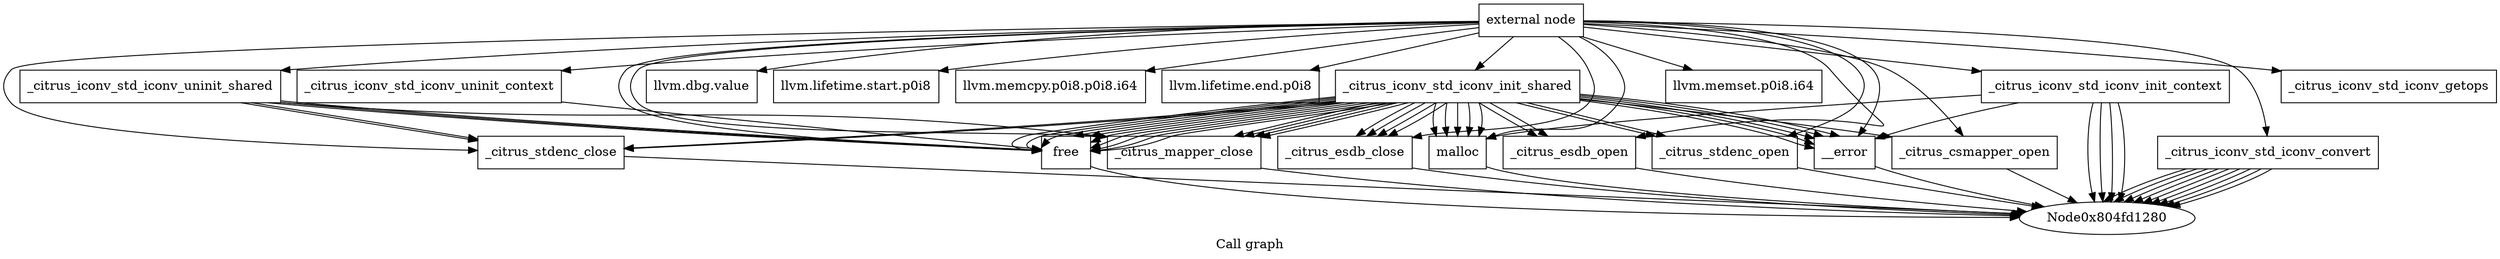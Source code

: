 digraph "Call graph" {
	label="Call graph";

	Node0x804fd1250 [shape=record,label="{external node}"];
	Node0x804fd1250 -> Node0x804fd12e0;
	Node0x804fd1250 -> Node0x804fd16a0;
	Node0x804fd1250 -> Node0x804fd1700;
	Node0x804fd1250 -> Node0x804fd1760;
	Node0x804fd1250 -> Node0x804fd17c0;
	Node0x804fd1250 -> Node0x804fd1820;
	Node0x804fd1250 -> Node0x804fd1880;
	Node0x804fd1250 -> Node0x804fd18e0;
	Node0x804fd1250 -> Node0x804fd1940;
	Node0x804fd1250 -> Node0x804fd14c0;
	Node0x804fd1250 -> Node0x804fd1340;
	Node0x804fd1250 -> Node0x804fd13a0;
	Node0x804fd1250 -> Node0x804fd19a0;
	Node0x804fd1250 -> Node0x804fd1640;
	Node0x804fd1250 -> Node0x804fd1580;
	Node0x804fd1250 -> Node0x804fd1400;
	Node0x804fd1250 -> Node0x804fd1460;
	Node0x804fd1250 -> Node0x804fd1520;
	Node0x804fd1250 -> Node0x804fd15e0;
	Node0x804fd1250 -> Node0x804fd1a00;
	Node0x804fd12e0 [shape=record,label="{_citrus_iconv_std_iconv_init_shared}"];
	Node0x804fd12e0 -> Node0x804fd1340;
	Node0x804fd12e0 -> Node0x804fd13a0;
	Node0x804fd12e0 -> Node0x804fd1400;
	Node0x804fd12e0 -> Node0x804fd1400;
	Node0x804fd12e0 -> Node0x804fd1460;
	Node0x804fd12e0 -> Node0x804fd1460;
	Node0x804fd12e0 -> Node0x804fd1340;
	Node0x804fd12e0 -> Node0x804fd13a0;
	Node0x804fd12e0 -> Node0x804fd14c0;
	Node0x804fd12e0 -> Node0x804fd1340;
	Node0x804fd12e0 -> Node0x804fd13a0;
	Node0x804fd12e0 -> Node0x804fd1520;
	Node0x804fd12e0 -> Node0x804fd1580;
	Node0x804fd12e0 -> Node0x804fd1340;
	Node0x804fd12e0 -> Node0x804fd13a0;
	Node0x804fd12e0 -> Node0x804fd1580;
	Node0x804fd12e0 -> Node0x804fd14c0;
	Node0x804fd12e0 -> Node0x804fd1580;
	Node0x804fd12e0 -> Node0x804fd14c0;
	Node0x804fd12e0 -> Node0x804fd14c0;
	Node0x804fd12e0 -> Node0x804fd14c0;
	Node0x804fd12e0 -> Node0x804fd1340;
	Node0x804fd12e0 -> Node0x804fd13a0;
	Node0x804fd12e0 -> Node0x804fd14c0;
	Node0x804fd12e0 -> Node0x804fd14c0;
	Node0x804fd12e0 -> Node0x804fd1580;
	Node0x804fd12e0 -> Node0x804fd14c0;
	Node0x804fd12e0 -> Node0x804fd14c0;
	Node0x804fd12e0 -> Node0x804fd15e0;
	Node0x804fd12e0 -> Node0x804fd15e0;
	Node0x804fd12e0 -> Node0x804fd1640;
	Node0x804fd12e0 -> Node0x804fd1640;
	Node0x804fd12e0 -> Node0x804fd15e0;
	Node0x804fd12e0 -> Node0x804fd15e0;
	Node0x804fd12e0 -> Node0x804fd14c0;
	Node0x804fd16a0 [shape=record,label="{_citrus_iconv_std_iconv_uninit_shared}"];
	Node0x804fd16a0 -> Node0x804fd1640;
	Node0x804fd16a0 -> Node0x804fd1640;
	Node0x804fd16a0 -> Node0x804fd1580;
	Node0x804fd16a0 -> Node0x804fd14c0;
	Node0x804fd16a0 -> Node0x804fd14c0;
	Node0x804fd16a0 -> Node0x804fd14c0;
	Node0x804fd1700 [shape=record,label="{_citrus_iconv_std_iconv_init_context}"];
	Node0x804fd1700 -> Node0x804fd1340;
	Node0x804fd1700 -> Node0x804fd13a0;
	Node0x804fd1700 -> Node0x804fd1280;
	Node0x804fd1700 -> Node0x804fd1280;
	Node0x804fd1700 -> Node0x804fd1280;
	Node0x804fd1700 -> Node0x804fd1280;
	Node0x804fd1760 [shape=record,label="{_citrus_iconv_std_iconv_uninit_context}"];
	Node0x804fd1760 -> Node0x804fd14c0;
	Node0x804fd17c0 [shape=record,label="{_citrus_iconv_std_iconv_convert}"];
	Node0x804fd17c0 -> Node0x804fd1280;
	Node0x804fd17c0 -> Node0x804fd1280;
	Node0x804fd17c0 -> Node0x804fd1280;
	Node0x804fd17c0 -> Node0x804fd1280;
	Node0x804fd17c0 -> Node0x804fd1280;
	Node0x804fd17c0 -> Node0x804fd1280;
	Node0x804fd17c0 -> Node0x804fd1280;
	Node0x804fd17c0 -> Node0x804fd1280;
	Node0x804fd17c0 -> Node0x804fd1280;
	Node0x804fd1820 [shape=record,label="{llvm.dbg.value}"];
	Node0x804fd1880 [shape=record,label="{llvm.lifetime.start.p0i8}"];
	Node0x804fd18e0 [shape=record,label="{llvm.memcpy.p0i8.p0i8.i64}"];
	Node0x804fd1940 [shape=record,label="{llvm.lifetime.end.p0i8}"];
	Node0x804fd14c0 [shape=record,label="{free}"];
	Node0x804fd14c0 -> Node0x804fd1280;
	Node0x804fd1340 [shape=record,label="{malloc}"];
	Node0x804fd1340 -> Node0x804fd1280;
	Node0x804fd13a0 [shape=record,label="{__error}"];
	Node0x804fd13a0 -> Node0x804fd1280;
	Node0x804fd19a0 [shape=record,label="{llvm.memset.p0i8.i64}"];
	Node0x804fd1640 [shape=record,label="{_citrus_stdenc_close}"];
	Node0x804fd1640 -> Node0x804fd1280;
	Node0x804fd1580 [shape=record,label="{_citrus_mapper_close}"];
	Node0x804fd1580 -> Node0x804fd1280;
	Node0x804fd1400 [shape=record,label="{_citrus_esdb_open}"];
	Node0x804fd1400 -> Node0x804fd1280;
	Node0x804fd1460 [shape=record,label="{_citrus_stdenc_open}"];
	Node0x804fd1460 -> Node0x804fd1280;
	Node0x804fd1520 [shape=record,label="{_citrus_csmapper_open}"];
	Node0x804fd1520 -> Node0x804fd1280;
	Node0x804fd15e0 [shape=record,label="{_citrus_esdb_close}"];
	Node0x804fd15e0 -> Node0x804fd1280;
	Node0x804fd1a00 [shape=record,label="{_citrus_iconv_std_iconv_getops}"];
}
